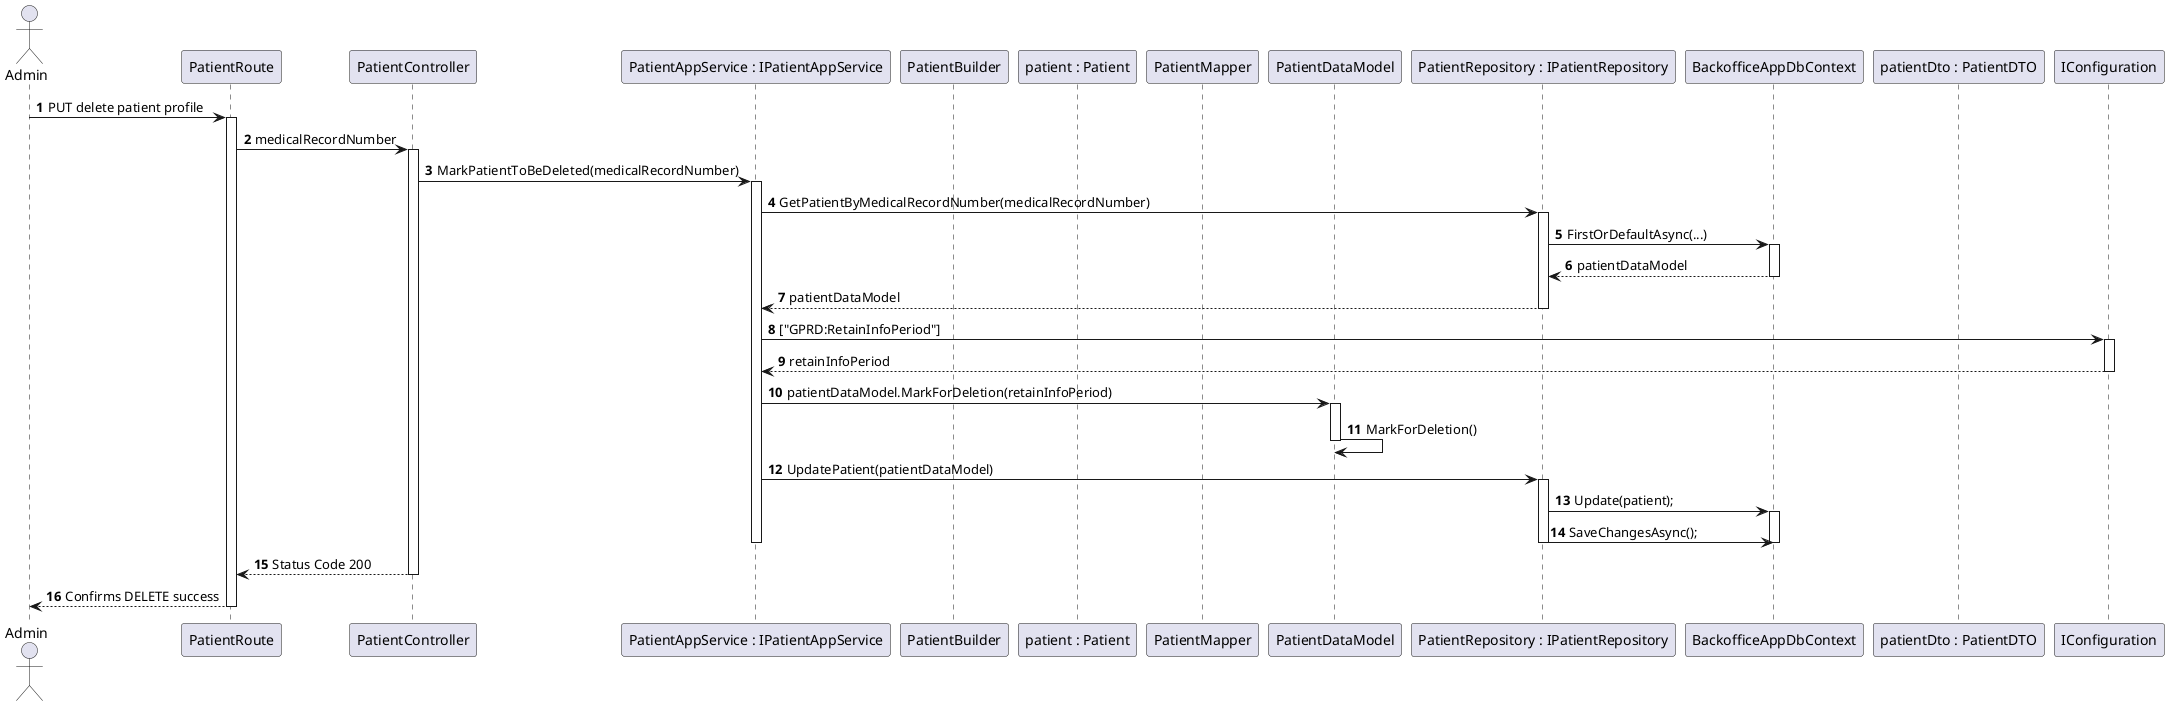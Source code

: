 @startuml
'https://plantuml.com/sequence-diagram

autonumber

actor "Admin" as admin

participant PatientRoute as route
participant PatientController as controller
participant "PatientAppService : IPatientAppService" as pservice
participant PatientBuilder as builder
participant "patient : Patient" as patient
participant PatientMapper as mapper
participant PatientDataModel as datamodel
participant "PatientRepository : IPatientRepository" as irepo
participant BackofficeAppDbContext as context
participant "patientDto : PatientDTO" as patientdto
participant IConfiguration as configfile


admin -> route :  PUT delete patient profile

activate route
route -> controller : medicalRecordNumber
activate controller
controller -> pservice : MarkPatientToBeDeleted(medicalRecordNumber)

activate pservice 

pservice -> irepo : GetPatientByMedicalRecordNumber(medicalRecordNumber)

activate irepo

irepo -> context : FirstOrDefaultAsync(...)
activate context
context --> irepo : patientDataModel
deactivate context
irepo --> pservice : patientDataModel
deactivate irepo

pservice -> configfile : ["GPRD:RetainInfoPeriod"]

activate configfile
configfile --> pservice : retainInfoPeriod
deactivate configfile

pservice -> datamodel : patientDataModel.MarkForDeletion(retainInfoPeriod)

activate datamodel
datamodel -> datamodel : MarkForDeletion()
deactivate datamodel

pservice -> irepo : UpdatePatient(patientDataModel)

activate irepo
irepo -> context : Update(patient);
activate context
irepo -> context : SaveChangesAsync();
deactivate context
deactivate irepo

deactivate pservice

controller --> route : Status Code 200

deactivate controller

route --> admin : Confirms DELETE success

deactivate route


@enduml